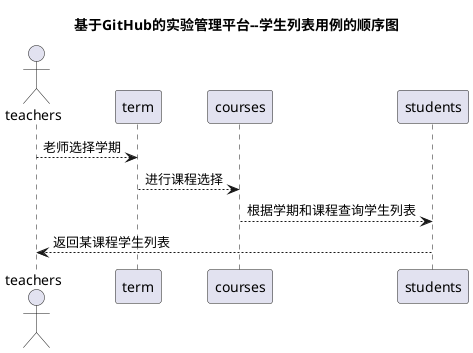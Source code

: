 @startuml
title 基于GitHub的实验管理平台--学生列表用例的顺序图
    actor teachers
        teachers --> term :老师选择学期
        term --> courses :进行课程选择
        courses --> students :根据学期和课程查询学生列表
        students-->teachers:返回某课程学生列表
@enduml